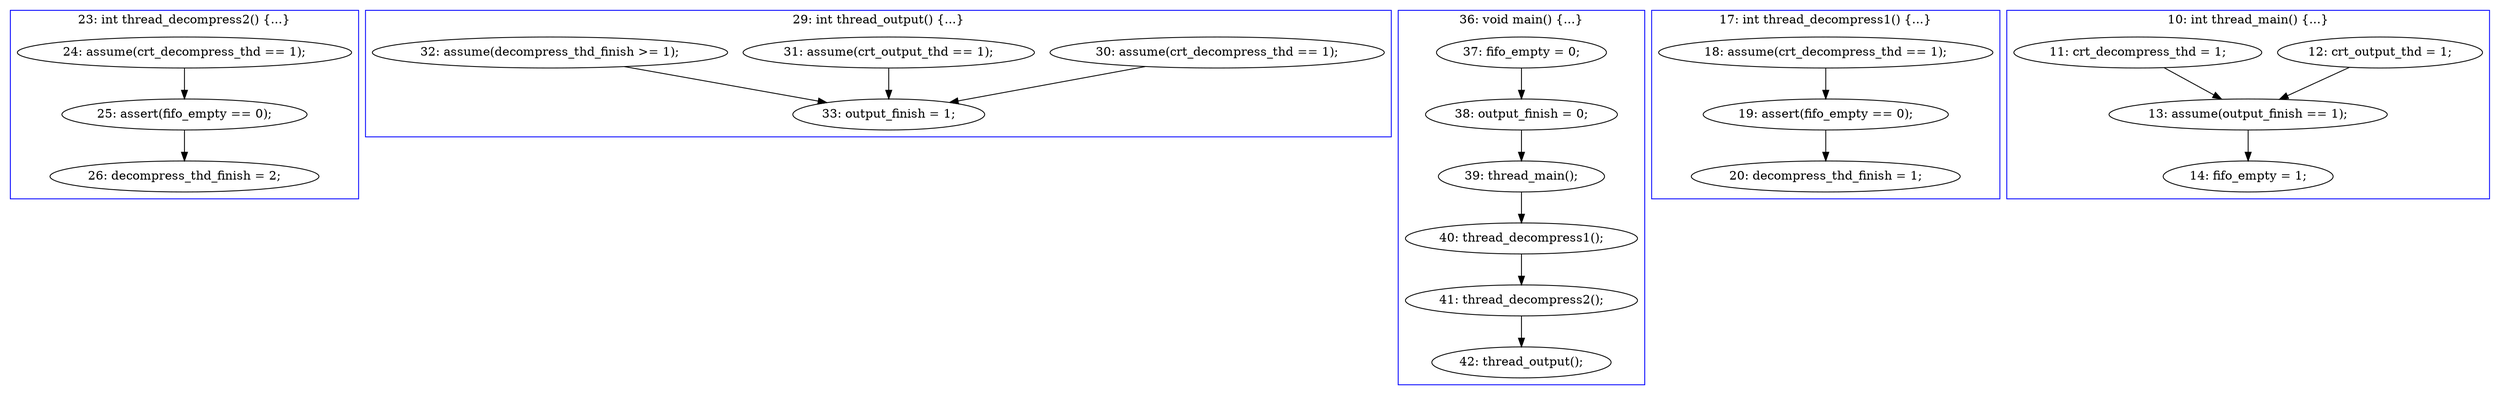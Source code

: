digraph PartialOrder {
	compound = true
	"24: assume(crt_decompress_thd == 1);" -> "25: assert(fifo_empty == 0);"
	"30: assume(crt_decompress_thd == 1);" -> "33: output_finish = 1;"
	"31: assume(crt_output_thd == 1);" -> "33: output_finish = 1;"
	"38: output_finish = 0;" -> "39: thread_main();"
	"41: thread_decompress2();" -> "42: thread_output();"
	"19: assert(fifo_empty == 0);" -> "20: decompress_thd_finish = 1;"
	"40: thread_decompress1();" -> "41: thread_decompress2();"
	"39: thread_main();" -> "40: thread_decompress1();"
	"32: assume(decompress_thd_finish >= 1);" -> "33: output_finish = 1;"
	"12: crt_output_thd = 1;" -> "13: assume(output_finish == 1);"
	"13: assume(output_finish == 1);" -> "14: fifo_empty = 1;"
	"11: crt_decompress_thd = 1;" -> "13: assume(output_finish == 1);"
	"18: assume(crt_decompress_thd == 1);" -> "19: assert(fifo_empty == 0);"
	"25: assert(fifo_empty == 0);" -> "26: decompress_thd_finish = 2;"
	"37: fifo_empty = 0;" -> "38: output_finish = 0;"
	subgraph cluster1 {
		label = "10: int thread_main() {...}"
		color = blue
		"13: assume(output_finish == 1);"  [label = "13: assume(output_finish == 1);"]
		"11: crt_decompress_thd = 1;"  [label = "11: crt_decompress_thd = 1;"]
		"12: crt_output_thd = 1;"  [label = "12: crt_output_thd = 1;"]
		"14: fifo_empty = 1;"  [label = "14: fifo_empty = 1;"]
	}
	subgraph cluster3 {
		label = "17: int thread_decompress1() {...}"
		color = blue
		"18: assume(crt_decompress_thd == 1);"  [label = "18: assume(crt_decompress_thd == 1);"]
		"20: decompress_thd_finish = 1;"  [label = "20: decompress_thd_finish = 1;"]
		"19: assert(fifo_empty == 0);"  [label = "19: assert(fifo_empty == 0);"]
	}
	subgraph cluster4 {
		label = "23: int thread_decompress2() {...}"
		color = blue
		"26: decompress_thd_finish = 2;"  [label = "26: decompress_thd_finish = 2;"]
		"24: assume(crt_decompress_thd == 1);"  [label = "24: assume(crt_decompress_thd == 1);"]
		"25: assert(fifo_empty == 0);"  [label = "25: assert(fifo_empty == 0);"]
	}
	subgraph cluster5 {
		label = "36: void main() {...}"
		color = blue
		"38: output_finish = 0;"  [label = "38: output_finish = 0;"]
		"39: thread_main();"  [label = "39: thread_main();"]
		"37: fifo_empty = 0;"  [label = "37: fifo_empty = 0;"]
		"41: thread_decompress2();"  [label = "41: thread_decompress2();"]
		"40: thread_decompress1();"  [label = "40: thread_decompress1();"]
		"42: thread_output();"  [label = "42: thread_output();"]
	}
	subgraph cluster2 {
		label = "29: int thread_output() {...}"
		color = blue
		"30: assume(crt_decompress_thd == 1);"  [label = "30: assume(crt_decompress_thd == 1);"]
		"33: output_finish = 1;"  [label = "33: output_finish = 1;"]
		"32: assume(decompress_thd_finish >= 1);"  [label = "32: assume(decompress_thd_finish >= 1);"]
		"31: assume(crt_output_thd == 1);"  [label = "31: assume(crt_output_thd == 1);"]
	}
}